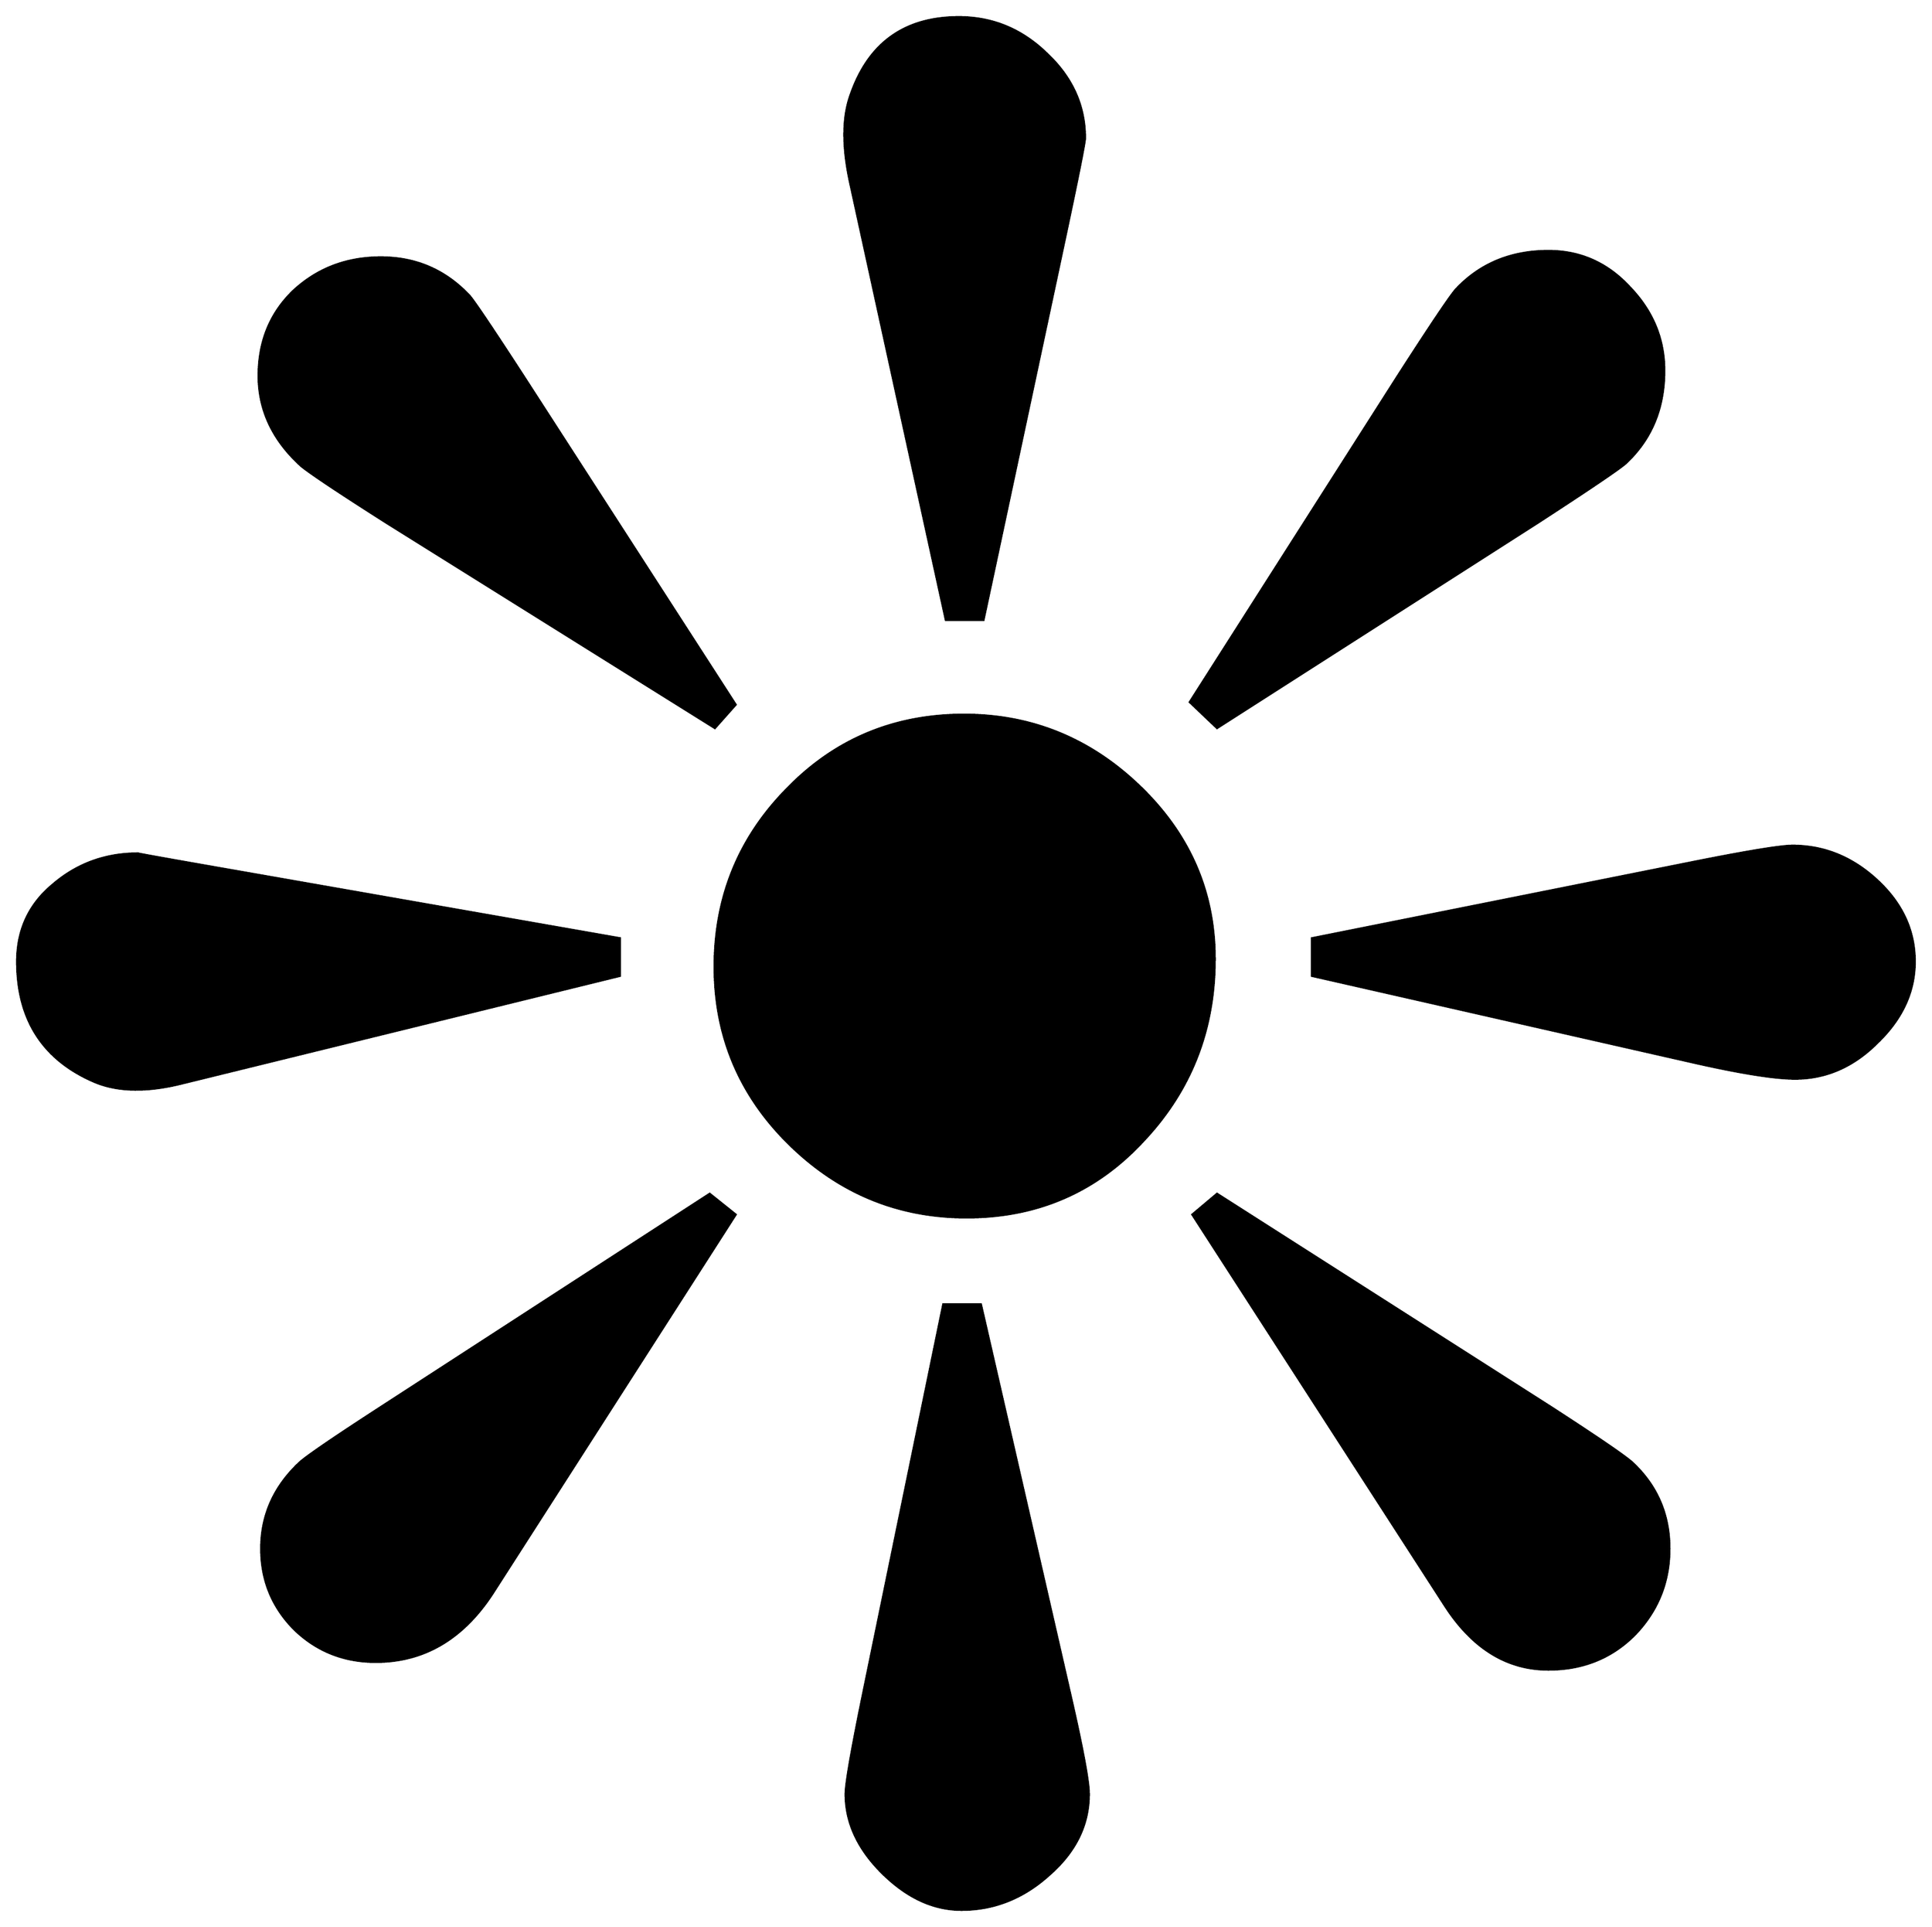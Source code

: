 


\begin{tikzpicture}[y=0.80pt, x=0.80pt, yscale=-1.0, xscale=1.0, inner sep=0pt, outer sep=0pt]
\begin{scope}[shift={(100.0,1831.0)},nonzero rule]
  \path[draw=.,fill=.,line width=1.600pt] (1382.0,-1169.0) ..
    controls (1382.0,-1139.667) and (1372.0,-1115.667) ..
    (1352.0,-1097.0) .. controls (1346.667,-1092.333) and
    (1324.0,-1077.0) .. (1284.0,-1051.0) -- (1034.0,-891.0) --
    (1013.0,-911.0) -- (1175.0,-1165.0) .. controls
    (1200.333,-1204.333) and (1215.333,-1226.667) .. (1220.0,-1232.0) ..
    controls (1238.667,-1252.0) and (1262.667,-1262.0) ..
    (1292.0,-1262.0) .. controls (1316.667,-1262.0) and
    (1337.667,-1252.667) .. (1355.0,-1234.0) .. controls
    (1373.0,-1215.333) and (1382.0,-1193.667) .. (1382.0,-1169.0) --
    cycle(1577.0,-709.0) .. controls (1577.0,-685.667) and
    (1567.333,-664.667) .. (1548.0,-646.0) .. controls
    (1529.333,-627.333) and (1508.0,-618.0) .. (1484.0,-618.0) ..
    controls (1468.0,-618.0) and (1441.0,-622.333) ..
    (1403.0,-631.0) -- (1108.0,-698.0) -- (1108.0,-727.0) --
    (1403.0,-786.0) .. controls (1446.333,-794.667) and
    (1472.667,-799.0) .. (1482.0,-799.0) .. controls
    (1506.667,-799.0) and (1528.667,-790.0) .. (1548.0,-772.0) ..
    controls (1567.333,-754.0) and (1577.0,-733.0) ..
    (1577.0,-709.0) -- cycle(931.0,-1350.0) .. controls
    (931.0,-1346.667) and (925.667,-1320.0) .. (915.0,-1270.0) --
    (852.0,-975.0) -- (823.0,-975.0) -- (749.0,-1313.0) ..
    controls (742.333,-1342.333) and (742.333,-1366.0) ..
    (749.0,-1384.0) .. controls (763.0,-1424.0) and
    (791.0,-1444.0) .. (833.0,-1444.0) .. controls
    (859.0,-1444.0) and (881.667,-1434.667) .. (901.0,-1416.0) ..
    controls (921.0,-1397.333) and (931.0,-1375.333) ..
    (931.0,-1350.0) -- cycle(659.0,-909.0) -- (643.0,-891.0) --
    (387.0,-1051.0) .. controls (350.333,-1074.333) and
    (328.333,-1089.0) .. (321.0,-1095.0) .. controls
    (299.0,-1115.0) and (288.0,-1138.333) .. (288.0,-1165.0) ..
    controls (288.0,-1191.667) and (297.0,-1213.667) ..
    (315.0,-1231.0) .. controls (333.667,-1248.333) and
    (356.333,-1257.0) .. (383.0,-1257.0) .. controls
    (410.333,-1257.0) and (433.333,-1247.0) .. (452.0,-1227.0) ..
    controls (456.0,-1222.333) and (470.333,-1201.0) ..
    (495.0,-1163.0) -- (659.0,-909.0) -- cycle(1386.0,-252.0) ..
    controls (1386.0,-226.0) and (1377.0,-203.667) ..
    (1359.0,-185.0) .. controls (1341.0,-167.0) and
    (1318.667,-158.0) .. (1292.0,-158.0) .. controls
    (1260.0,-158.0) and (1233.333,-174.333) .. (1212.0,-207.0) --
    (1015.0,-512.0) -- (1034.0,-528.0) -- (1294.0,-362.0) ..
    controls (1330.0,-338.667) and (1351.0,-324.333) ..
    (1357.0,-319.0) .. controls (1376.333,-301.0) and
    (1386.0,-278.667) .. (1386.0,-252.0) -- cycle(1032.0,-711.0)
    .. controls (1032.0,-655.667) and (1013.333,-608.333) ..
    (976.0,-569.0) .. controls (939.333,-529.667) and (893.667,-510.0)
    .. (839.0,-510.0) .. controls (785.667,-510.0) and
    (739.667,-529.0) .. (701.0,-567.0) .. controls (662.333,-605.0)
    and (643.0,-651.0) .. (643.0,-705.0) .. controls
    (643.0,-759.0) and (661.667,-805.0) .. (699.0,-843.0) ..
    controls (736.333,-881.667) and (782.333,-901.0) .. (837.0,-901.0)
    .. controls (889.667,-901.0) and (935.333,-882.333) ..
    (974.0,-845.0) .. controls (1012.667,-807.667) and
    (1032.0,-763.0) .. (1032.0,-711.0) -- cycle(934.0,-61.0) ..
    controls (934.0,-37.0) and (923.667,-16.0) .. (903.0,2.0) ..
    controls (883.0,20.0) and (860.333,29.0) .. (835.0,29.0) ..
    controls (813.0,29.0) and (792.333,19.333) .. (773.0,0.0) ..
    controls (754.333,-18.667) and (745.0,-39.0) .. (745.0,-61.0) ..
    controls (745.0,-69.0) and (749.667,-95.667) .. (759.0,-141.0)
    -- (821.0,-442.0) -- (850.0,-442.0) -- (919.0,-141.0) ..
    controls (929.0,-97.667) and (934.0,-71.0) .. (934.0,-61.0) --
    cycle(569.0,-698.0) -- (227.0,-614.0) .. controls
    (199.667,-607.333) and (177.0,-608.0) .. (159.0,-616.0) ..
    controls (119.667,-633.333) and (100.0,-664.333) .. (100.0,-709.0)
    .. controls (100.0,-733.667) and (109.333,-753.667) ..
    (128.0,-769.0) .. controls (146.667,-785.0) and (168.667,-793.0)
    .. (194.0,-793.0) .. controls (192.667,-793.0) and
    (220.667,-788.0) .. (278.0,-778.0) -- (569.0,-727.0) --
    (569.0,-698.0) -- cycle(659.0,-512.0) -- (471.0,-219.0) ..
    controls (447.667,-182.333) and (417.0,-164.0) .. (379.0,-164.0)
    .. controls (354.333,-164.0) and (333.333,-172.333) ..
    (316.0,-189.0) .. controls (298.667,-206.333) and (290.0,-227.333)
    .. (290.0,-252.0) .. controls (290.0,-278.0) and
    (300.0,-300.333) .. (320.0,-319.0) .. controls (326.0,-324.333)
    and (347.0,-338.667) .. (383.0,-362.0) -- (639.0,-528.0) --
    (659.0,-512.0) -- cycle;
\end{scope}

\end{tikzpicture}

